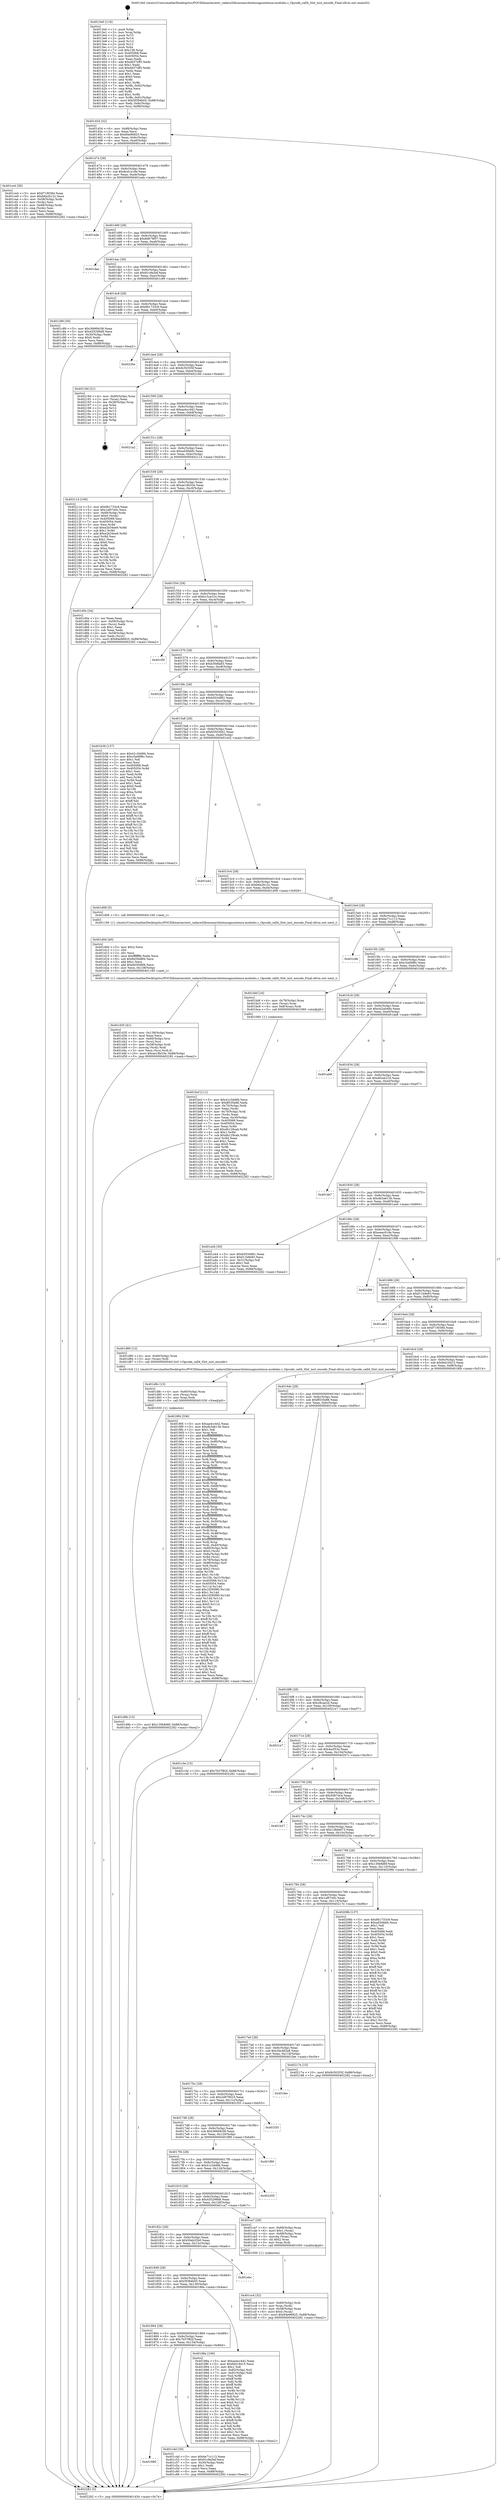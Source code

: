 digraph "0x4013e0" {
  label = "0x4013e0 (/mnt/c/Users/mathe/Desktop/tcc/POCII/binaries/extr_radare2librasmarchxtensagnuxtensa-modules.c_Opcode_call4_Slot_inst_encode_Final-ollvm.out::main(0))"
  labelloc = "t"
  node[shape=record]

  Entry [label="",width=0.3,height=0.3,shape=circle,fillcolor=black,style=filled]
  "0x401454" [label="{
     0x401454 [32]\l
     | [instrs]\l
     &nbsp;&nbsp;0x401454 \<+6\>: mov -0x88(%rbp),%eax\l
     &nbsp;&nbsp;0x40145a \<+2\>: mov %eax,%ecx\l
     &nbsp;&nbsp;0x40145c \<+6\>: sub $0x84e96825,%ecx\l
     &nbsp;&nbsp;0x401462 \<+6\>: mov %eax,-0x9c(%rbp)\l
     &nbsp;&nbsp;0x401468 \<+6\>: mov %ecx,-0xa0(%rbp)\l
     &nbsp;&nbsp;0x40146e \<+6\>: je 0000000000401ce4 \<main+0x904\>\l
  }"]
  "0x401ce4" [label="{
     0x401ce4 [36]\l
     | [instrs]\l
     &nbsp;&nbsp;0x401ce4 \<+5\>: mov $0xf71f0384,%eax\l
     &nbsp;&nbsp;0x401ce9 \<+5\>: mov $0xb6a2b12c,%ecx\l
     &nbsp;&nbsp;0x401cee \<+4\>: mov -0x58(%rbp),%rdx\l
     &nbsp;&nbsp;0x401cf2 \<+2\>: mov (%rdx),%esi\l
     &nbsp;&nbsp;0x401cf4 \<+4\>: mov -0x68(%rbp),%rdx\l
     &nbsp;&nbsp;0x401cf8 \<+2\>: cmp (%rdx),%esi\l
     &nbsp;&nbsp;0x401cfa \<+3\>: cmovl %ecx,%eax\l
     &nbsp;&nbsp;0x401cfd \<+6\>: mov %eax,-0x88(%rbp)\l
     &nbsp;&nbsp;0x401d03 \<+5\>: jmp 0000000000402282 \<main+0xea2\>\l
  }"]
  "0x401474" [label="{
     0x401474 [28]\l
     | [instrs]\l
     &nbsp;&nbsp;0x401474 \<+5\>: jmp 0000000000401479 \<main+0x99\>\l
     &nbsp;&nbsp;0x401479 \<+6\>: mov -0x9c(%rbp),%eax\l
     &nbsp;&nbsp;0x40147f \<+5\>: sub $0x8cd1a18e,%eax\l
     &nbsp;&nbsp;0x401484 \<+6\>: mov %eax,-0xa4(%rbp)\l
     &nbsp;&nbsp;0x40148a \<+6\>: je 0000000000401eda \<main+0xafa\>\l
  }"]
  Exit [label="",width=0.3,height=0.3,shape=circle,fillcolor=black,style=filled,peripheries=2]
  "0x401eda" [label="{
     0x401eda\l
  }", style=dashed]
  "0x401490" [label="{
     0x401490 [28]\l
     | [instrs]\l
     &nbsp;&nbsp;0x401490 \<+5\>: jmp 0000000000401495 \<main+0xb5\>\l
     &nbsp;&nbsp;0x401495 \<+6\>: mov -0x9c(%rbp),%eax\l
     &nbsp;&nbsp;0x40149b \<+5\>: sub $0x8d678f57,%eax\l
     &nbsp;&nbsp;0x4014a0 \<+6\>: mov %eax,-0xa8(%rbp)\l
     &nbsp;&nbsp;0x4014a6 \<+6\>: je 0000000000401daa \<main+0x9ca\>\l
  }"]
  "0x401d9b" [label="{
     0x401d9b [15]\l
     | [instrs]\l
     &nbsp;&nbsp;0x401d9b \<+10\>: movl $0x130b8d6f,-0x88(%rbp)\l
     &nbsp;&nbsp;0x401da5 \<+5\>: jmp 0000000000402282 \<main+0xea2\>\l
  }"]
  "0x401daa" [label="{
     0x401daa\l
  }", style=dashed]
  "0x4014ac" [label="{
     0x4014ac [28]\l
     | [instrs]\l
     &nbsp;&nbsp;0x4014ac \<+5\>: jmp 00000000004014b1 \<main+0xd1\>\l
     &nbsp;&nbsp;0x4014b1 \<+6\>: mov -0x9c(%rbp),%eax\l
     &nbsp;&nbsp;0x4014b7 \<+5\>: sub $0x91c9a5ef,%eax\l
     &nbsp;&nbsp;0x4014bc \<+6\>: mov %eax,-0xac(%rbp)\l
     &nbsp;&nbsp;0x4014c2 \<+6\>: je 0000000000401c89 \<main+0x8a9\>\l
  }"]
  "0x401d8c" [label="{
     0x401d8c [15]\l
     | [instrs]\l
     &nbsp;&nbsp;0x401d8c \<+4\>: mov -0x60(%rbp),%rax\l
     &nbsp;&nbsp;0x401d90 \<+3\>: mov (%rax),%rax\l
     &nbsp;&nbsp;0x401d93 \<+3\>: mov %rax,%rdi\l
     &nbsp;&nbsp;0x401d96 \<+5\>: call 0000000000401030 \<free@plt\>\l
     | [calls]\l
     &nbsp;&nbsp;0x401030 \{1\} (unknown)\l
  }"]
  "0x401c89" [label="{
     0x401c89 [30]\l
     | [instrs]\l
     &nbsp;&nbsp;0x401c89 \<+5\>: mov $0x36669c58,%eax\l
     &nbsp;&nbsp;0x401c8e \<+5\>: mov $0x435299d8,%ecx\l
     &nbsp;&nbsp;0x401c93 \<+3\>: mov -0x30(%rbp),%edx\l
     &nbsp;&nbsp;0x401c96 \<+3\>: cmp $0x0,%edx\l
     &nbsp;&nbsp;0x401c99 \<+3\>: cmove %ecx,%eax\l
     &nbsp;&nbsp;0x401c9c \<+6\>: mov %eax,-0x88(%rbp)\l
     &nbsp;&nbsp;0x401ca2 \<+5\>: jmp 0000000000402282 \<main+0xea2\>\l
  }"]
  "0x4014c8" [label="{
     0x4014c8 [28]\l
     | [instrs]\l
     &nbsp;&nbsp;0x4014c8 \<+5\>: jmp 00000000004014cd \<main+0xed\>\l
     &nbsp;&nbsp;0x4014cd \<+6\>: mov -0x9c(%rbp),%eax\l
     &nbsp;&nbsp;0x4014d3 \<+5\>: sub $0x9b1733c9,%eax\l
     &nbsp;&nbsp;0x4014d8 \<+6\>: mov %eax,-0xb0(%rbp)\l
     &nbsp;&nbsp;0x4014de \<+6\>: je 000000000040226e \<main+0xe8e\>\l
  }"]
  "0x401d35" [label="{
     0x401d35 [41]\l
     | [instrs]\l
     &nbsp;&nbsp;0x401d35 \<+6\>: mov -0x138(%rbp),%ecx\l
     &nbsp;&nbsp;0x401d3b \<+3\>: imul %eax,%ecx\l
     &nbsp;&nbsp;0x401d3e \<+4\>: mov -0x60(%rbp),%rsi\l
     &nbsp;&nbsp;0x401d42 \<+3\>: mov (%rsi),%rsi\l
     &nbsp;&nbsp;0x401d45 \<+4\>: mov -0x58(%rbp),%rdi\l
     &nbsp;&nbsp;0x401d49 \<+3\>: movslq (%rdi),%rdi\l
     &nbsp;&nbsp;0x401d4c \<+3\>: mov %ecx,(%rsi,%rdi,4)\l
     &nbsp;&nbsp;0x401d4f \<+10\>: movl $0xae18b33e,-0x88(%rbp)\l
     &nbsp;&nbsp;0x401d59 \<+5\>: jmp 0000000000402282 \<main+0xea2\>\l
  }"]
  "0x40226e" [label="{
     0x40226e\l
  }", style=dashed]
  "0x4014e4" [label="{
     0x4014e4 [28]\l
     | [instrs]\l
     &nbsp;&nbsp;0x4014e4 \<+5\>: jmp 00000000004014e9 \<main+0x109\>\l
     &nbsp;&nbsp;0x4014e9 \<+6\>: mov -0x9c(%rbp),%eax\l
     &nbsp;&nbsp;0x4014ef \<+5\>: sub $0x9c50355f,%eax\l
     &nbsp;&nbsp;0x4014f4 \<+6\>: mov %eax,-0xb4(%rbp)\l
     &nbsp;&nbsp;0x4014fa \<+6\>: je 000000000040218d \<main+0xdad\>\l
  }"]
  "0x401d0d" [label="{
     0x401d0d [40]\l
     | [instrs]\l
     &nbsp;&nbsp;0x401d0d \<+5\>: mov $0x2,%ecx\l
     &nbsp;&nbsp;0x401d12 \<+1\>: cltd\l
     &nbsp;&nbsp;0x401d13 \<+2\>: idiv %ecx\l
     &nbsp;&nbsp;0x401d15 \<+6\>: imul $0xfffffffe,%edx,%ecx\l
     &nbsp;&nbsp;0x401d1b \<+6\>: sub $0x6d30d8f4,%ecx\l
     &nbsp;&nbsp;0x401d21 \<+3\>: add $0x1,%ecx\l
     &nbsp;&nbsp;0x401d24 \<+6\>: add $0x6d30d8f4,%ecx\l
     &nbsp;&nbsp;0x401d2a \<+6\>: mov %ecx,-0x138(%rbp)\l
     &nbsp;&nbsp;0x401d30 \<+5\>: call 0000000000401160 \<next_i\>\l
     | [calls]\l
     &nbsp;&nbsp;0x401160 \{1\} (/mnt/c/Users/mathe/Desktop/tcc/POCII/binaries/extr_radare2librasmarchxtensagnuxtensa-modules.c_Opcode_call4_Slot_inst_encode_Final-ollvm.out::next_i)\l
  }"]
  "0x40218d" [label="{
     0x40218d [21]\l
     | [instrs]\l
     &nbsp;&nbsp;0x40218d \<+4\>: mov -0x80(%rbp),%rax\l
     &nbsp;&nbsp;0x402191 \<+2\>: mov (%rax),%eax\l
     &nbsp;&nbsp;0x402193 \<+4\>: lea -0x28(%rbp),%rsp\l
     &nbsp;&nbsp;0x402197 \<+1\>: pop %rbx\l
     &nbsp;&nbsp;0x402198 \<+2\>: pop %r12\l
     &nbsp;&nbsp;0x40219a \<+2\>: pop %r13\l
     &nbsp;&nbsp;0x40219c \<+2\>: pop %r14\l
     &nbsp;&nbsp;0x40219e \<+2\>: pop %r15\l
     &nbsp;&nbsp;0x4021a0 \<+1\>: pop %rbp\l
     &nbsp;&nbsp;0x4021a1 \<+1\>: ret\l
  }"]
  "0x401500" [label="{
     0x401500 [28]\l
     | [instrs]\l
     &nbsp;&nbsp;0x401500 \<+5\>: jmp 0000000000401505 \<main+0x125\>\l
     &nbsp;&nbsp;0x401505 \<+6\>: mov -0x9c(%rbp),%eax\l
     &nbsp;&nbsp;0x40150b \<+5\>: sub $0xaa4cc442,%eax\l
     &nbsp;&nbsp;0x401510 \<+6\>: mov %eax,-0xb8(%rbp)\l
     &nbsp;&nbsp;0x401516 \<+6\>: je 00000000004021a2 \<main+0xdc2\>\l
  }"]
  "0x401cc4" [label="{
     0x401cc4 [32]\l
     | [instrs]\l
     &nbsp;&nbsp;0x401cc4 \<+4\>: mov -0x60(%rbp),%rdi\l
     &nbsp;&nbsp;0x401cc8 \<+3\>: mov %rax,(%rdi)\l
     &nbsp;&nbsp;0x401ccb \<+4\>: mov -0x58(%rbp),%rax\l
     &nbsp;&nbsp;0x401ccf \<+6\>: movl $0x0,(%rax)\l
     &nbsp;&nbsp;0x401cd5 \<+10\>: movl $0x84e96825,-0x88(%rbp)\l
     &nbsp;&nbsp;0x401cdf \<+5\>: jmp 0000000000402282 \<main+0xea2\>\l
  }"]
  "0x4021a2" [label="{
     0x4021a2\l
  }", style=dashed]
  "0x40151c" [label="{
     0x40151c [28]\l
     | [instrs]\l
     &nbsp;&nbsp;0x40151c \<+5\>: jmp 0000000000401521 \<main+0x141\>\l
     &nbsp;&nbsp;0x401521 \<+6\>: mov -0x9c(%rbp),%eax\l
     &nbsp;&nbsp;0x401527 \<+5\>: sub $0xad30bbfc,%eax\l
     &nbsp;&nbsp;0x40152c \<+6\>: mov %eax,-0xbc(%rbp)\l
     &nbsp;&nbsp;0x401532 \<+6\>: je 0000000000402114 \<main+0xd34\>\l
  }"]
  "0x401880" [label="{
     0x401880\l
  }", style=dashed]
  "0x402114" [label="{
     0x402114 [106]\l
     | [instrs]\l
     &nbsp;&nbsp;0x402114 \<+5\>: mov $0x9b1733c9,%eax\l
     &nbsp;&nbsp;0x402119 \<+5\>: mov $0x1af07e0c,%ecx\l
     &nbsp;&nbsp;0x40211e \<+4\>: mov -0x80(%rbp),%rdx\l
     &nbsp;&nbsp;0x402122 \<+6\>: movl $0x0,(%rdx)\l
     &nbsp;&nbsp;0x402128 \<+7\>: mov 0x405068,%esi\l
     &nbsp;&nbsp;0x40212f \<+7\>: mov 0x405054,%edi\l
     &nbsp;&nbsp;0x402136 \<+3\>: mov %esi,%r8d\l
     &nbsp;&nbsp;0x402139 \<+7\>: sub $0xe2b34ee9,%r8d\l
     &nbsp;&nbsp;0x402140 \<+4\>: sub $0x1,%r8d\l
     &nbsp;&nbsp;0x402144 \<+7\>: add $0xe2b34ee9,%r8d\l
     &nbsp;&nbsp;0x40214b \<+4\>: imul %r8d,%esi\l
     &nbsp;&nbsp;0x40214f \<+3\>: and $0x1,%esi\l
     &nbsp;&nbsp;0x402152 \<+3\>: cmp $0x0,%esi\l
     &nbsp;&nbsp;0x402155 \<+4\>: sete %r9b\l
     &nbsp;&nbsp;0x402159 \<+3\>: cmp $0xa,%edi\l
     &nbsp;&nbsp;0x40215c \<+4\>: setl %r10b\l
     &nbsp;&nbsp;0x402160 \<+3\>: mov %r9b,%r11b\l
     &nbsp;&nbsp;0x402163 \<+3\>: and %r10b,%r11b\l
     &nbsp;&nbsp;0x402166 \<+3\>: xor %r10b,%r9b\l
     &nbsp;&nbsp;0x402169 \<+3\>: or %r9b,%r11b\l
     &nbsp;&nbsp;0x40216c \<+4\>: test $0x1,%r11b\l
     &nbsp;&nbsp;0x402170 \<+3\>: cmovne %ecx,%eax\l
     &nbsp;&nbsp;0x402173 \<+6\>: mov %eax,-0x88(%rbp)\l
     &nbsp;&nbsp;0x402179 \<+5\>: jmp 0000000000402282 \<main+0xea2\>\l
  }"]
  "0x401538" [label="{
     0x401538 [28]\l
     | [instrs]\l
     &nbsp;&nbsp;0x401538 \<+5\>: jmp 000000000040153d \<main+0x15d\>\l
     &nbsp;&nbsp;0x40153d \<+6\>: mov -0x9c(%rbp),%eax\l
     &nbsp;&nbsp;0x401543 \<+5\>: sub $0xae18b33e,%eax\l
     &nbsp;&nbsp;0x401548 \<+6\>: mov %eax,-0xc0(%rbp)\l
     &nbsp;&nbsp;0x40154e \<+6\>: je 0000000000401d5e \<main+0x97e\>\l
  }"]
  "0x401c4d" [label="{
     0x401c4d [30]\l
     | [instrs]\l
     &nbsp;&nbsp;0x401c4d \<+5\>: mov $0xbe71c113,%eax\l
     &nbsp;&nbsp;0x401c52 \<+5\>: mov $0x91c9a5ef,%ecx\l
     &nbsp;&nbsp;0x401c57 \<+3\>: mov -0x30(%rbp),%edx\l
     &nbsp;&nbsp;0x401c5a \<+3\>: cmp $0x1,%edx\l
     &nbsp;&nbsp;0x401c5d \<+3\>: cmovl %ecx,%eax\l
     &nbsp;&nbsp;0x401c60 \<+6\>: mov %eax,-0x88(%rbp)\l
     &nbsp;&nbsp;0x401c66 \<+5\>: jmp 0000000000402282 \<main+0xea2\>\l
  }"]
  "0x401d5e" [label="{
     0x401d5e [34]\l
     | [instrs]\l
     &nbsp;&nbsp;0x401d5e \<+2\>: xor %eax,%eax\l
     &nbsp;&nbsp;0x401d60 \<+4\>: mov -0x58(%rbp),%rcx\l
     &nbsp;&nbsp;0x401d64 \<+2\>: mov (%rcx),%edx\l
     &nbsp;&nbsp;0x401d66 \<+3\>: sub $0x1,%eax\l
     &nbsp;&nbsp;0x401d69 \<+2\>: sub %eax,%edx\l
     &nbsp;&nbsp;0x401d6b \<+4\>: mov -0x58(%rbp),%rcx\l
     &nbsp;&nbsp;0x401d6f \<+2\>: mov %edx,(%rcx)\l
     &nbsp;&nbsp;0x401d71 \<+10\>: movl $0x84e96825,-0x88(%rbp)\l
     &nbsp;&nbsp;0x401d7b \<+5\>: jmp 0000000000402282 \<main+0xea2\>\l
  }"]
  "0x401554" [label="{
     0x401554 [28]\l
     | [instrs]\l
     &nbsp;&nbsp;0x401554 \<+5\>: jmp 0000000000401559 \<main+0x179\>\l
     &nbsp;&nbsp;0x401559 \<+6\>: mov -0x9c(%rbp),%eax\l
     &nbsp;&nbsp;0x40155f \<+5\>: sub $0xb15ca31e,%eax\l
     &nbsp;&nbsp;0x401564 \<+6\>: mov %eax,-0xc4(%rbp)\l
     &nbsp;&nbsp;0x40156a \<+6\>: je 0000000000401f5f \<main+0xb7f\>\l
  }"]
  "0x401bcf" [label="{
     0x401bcf [111]\l
     | [instrs]\l
     &nbsp;&nbsp;0x401bcf \<+5\>: mov $0x41c3dd6b,%ecx\l
     &nbsp;&nbsp;0x401bd4 \<+5\>: mov $0xff335e88,%edx\l
     &nbsp;&nbsp;0x401bd9 \<+4\>: mov -0x70(%rbp),%rdi\l
     &nbsp;&nbsp;0x401bdd \<+2\>: mov %eax,(%rdi)\l
     &nbsp;&nbsp;0x401bdf \<+4\>: mov -0x70(%rbp),%rdi\l
     &nbsp;&nbsp;0x401be3 \<+2\>: mov (%rdi),%eax\l
     &nbsp;&nbsp;0x401be5 \<+3\>: mov %eax,-0x30(%rbp)\l
     &nbsp;&nbsp;0x401be8 \<+7\>: mov 0x405068,%eax\l
     &nbsp;&nbsp;0x401bef \<+7\>: mov 0x405054,%esi\l
     &nbsp;&nbsp;0x401bf6 \<+3\>: mov %eax,%r8d\l
     &nbsp;&nbsp;0x401bf9 \<+7\>: add $0xdb129cab,%r8d\l
     &nbsp;&nbsp;0x401c00 \<+4\>: sub $0x1,%r8d\l
     &nbsp;&nbsp;0x401c04 \<+7\>: sub $0xdb129cab,%r8d\l
     &nbsp;&nbsp;0x401c0b \<+4\>: imul %r8d,%eax\l
     &nbsp;&nbsp;0x401c0f \<+3\>: and $0x1,%eax\l
     &nbsp;&nbsp;0x401c12 \<+3\>: cmp $0x0,%eax\l
     &nbsp;&nbsp;0x401c15 \<+4\>: sete %r9b\l
     &nbsp;&nbsp;0x401c19 \<+3\>: cmp $0xa,%esi\l
     &nbsp;&nbsp;0x401c1c \<+4\>: setl %r10b\l
     &nbsp;&nbsp;0x401c20 \<+3\>: mov %r9b,%r11b\l
     &nbsp;&nbsp;0x401c23 \<+3\>: and %r10b,%r11b\l
     &nbsp;&nbsp;0x401c26 \<+3\>: xor %r10b,%r9b\l
     &nbsp;&nbsp;0x401c29 \<+3\>: or %r9b,%r11b\l
     &nbsp;&nbsp;0x401c2c \<+4\>: test $0x1,%r11b\l
     &nbsp;&nbsp;0x401c30 \<+3\>: cmovne %edx,%ecx\l
     &nbsp;&nbsp;0x401c33 \<+6\>: mov %ecx,-0x88(%rbp)\l
     &nbsp;&nbsp;0x401c39 \<+5\>: jmp 0000000000402282 \<main+0xea2\>\l
  }"]
  "0x401f5f" [label="{
     0x401f5f\l
  }", style=dashed]
  "0x401570" [label="{
     0x401570 [28]\l
     | [instrs]\l
     &nbsp;&nbsp;0x401570 \<+5\>: jmp 0000000000401575 \<main+0x195\>\l
     &nbsp;&nbsp;0x401575 \<+6\>: mov -0x9c(%rbp),%eax\l
     &nbsp;&nbsp;0x40157b \<+5\>: sub $0xb30dfad5,%eax\l
     &nbsp;&nbsp;0x401580 \<+6\>: mov %eax,-0xc8(%rbp)\l
     &nbsp;&nbsp;0x401586 \<+6\>: je 0000000000402235 \<main+0xe55\>\l
  }"]
  "0x4013e0" [label="{
     0x4013e0 [116]\l
     | [instrs]\l
     &nbsp;&nbsp;0x4013e0 \<+1\>: push %rbp\l
     &nbsp;&nbsp;0x4013e1 \<+3\>: mov %rsp,%rbp\l
     &nbsp;&nbsp;0x4013e4 \<+2\>: push %r15\l
     &nbsp;&nbsp;0x4013e6 \<+2\>: push %r14\l
     &nbsp;&nbsp;0x4013e8 \<+2\>: push %r13\l
     &nbsp;&nbsp;0x4013ea \<+2\>: push %r12\l
     &nbsp;&nbsp;0x4013ec \<+1\>: push %rbx\l
     &nbsp;&nbsp;0x4013ed \<+7\>: sub $0x138,%rsp\l
     &nbsp;&nbsp;0x4013f4 \<+7\>: mov 0x405068,%eax\l
     &nbsp;&nbsp;0x4013fb \<+7\>: mov 0x405054,%ecx\l
     &nbsp;&nbsp;0x401402 \<+2\>: mov %eax,%edx\l
     &nbsp;&nbsp;0x401404 \<+6\>: add $0xdd37cff3,%edx\l
     &nbsp;&nbsp;0x40140a \<+3\>: sub $0x1,%edx\l
     &nbsp;&nbsp;0x40140d \<+6\>: sub $0xdd37cff3,%edx\l
     &nbsp;&nbsp;0x401413 \<+3\>: imul %edx,%eax\l
     &nbsp;&nbsp;0x401416 \<+3\>: and $0x1,%eax\l
     &nbsp;&nbsp;0x401419 \<+3\>: cmp $0x0,%eax\l
     &nbsp;&nbsp;0x40141c \<+4\>: sete %r8b\l
     &nbsp;&nbsp;0x401420 \<+4\>: and $0x1,%r8b\l
     &nbsp;&nbsp;0x401424 \<+7\>: mov %r8b,-0x82(%rbp)\l
     &nbsp;&nbsp;0x40142b \<+3\>: cmp $0xa,%ecx\l
     &nbsp;&nbsp;0x40142e \<+4\>: setl %r8b\l
     &nbsp;&nbsp;0x401432 \<+4\>: and $0x1,%r8b\l
     &nbsp;&nbsp;0x401436 \<+7\>: mov %r8b,-0x81(%rbp)\l
     &nbsp;&nbsp;0x40143d \<+10\>: movl $0x5f384b05,-0x88(%rbp)\l
     &nbsp;&nbsp;0x401447 \<+6\>: mov %edi,-0x8c(%rbp)\l
     &nbsp;&nbsp;0x40144d \<+7\>: mov %rsi,-0x98(%rbp)\l
  }"]
  "0x402235" [label="{
     0x402235\l
  }", style=dashed]
  "0x40158c" [label="{
     0x40158c [28]\l
     | [instrs]\l
     &nbsp;&nbsp;0x40158c \<+5\>: jmp 0000000000401591 \<main+0x1b1\>\l
     &nbsp;&nbsp;0x401591 \<+6\>: mov -0x9c(%rbp),%eax\l
     &nbsp;&nbsp;0x401597 \<+5\>: sub $0xb5034881,%eax\l
     &nbsp;&nbsp;0x40159c \<+6\>: mov %eax,-0xcc(%rbp)\l
     &nbsp;&nbsp;0x4015a2 \<+6\>: je 0000000000401b36 \<main+0x756\>\l
  }"]
  "0x402282" [label="{
     0x402282 [5]\l
     | [instrs]\l
     &nbsp;&nbsp;0x402282 \<+5\>: jmp 0000000000401454 \<main+0x74\>\l
  }"]
  "0x401b36" [label="{
     0x401b36 [137]\l
     | [instrs]\l
     &nbsp;&nbsp;0x401b36 \<+5\>: mov $0x41c3dd6b,%eax\l
     &nbsp;&nbsp;0x401b3b \<+5\>: mov $0xc5a06f8c,%ecx\l
     &nbsp;&nbsp;0x401b40 \<+2\>: mov $0x1,%dl\l
     &nbsp;&nbsp;0x401b42 \<+2\>: xor %esi,%esi\l
     &nbsp;&nbsp;0x401b44 \<+7\>: mov 0x405068,%edi\l
     &nbsp;&nbsp;0x401b4b \<+8\>: mov 0x405054,%r8d\l
     &nbsp;&nbsp;0x401b53 \<+3\>: sub $0x1,%esi\l
     &nbsp;&nbsp;0x401b56 \<+3\>: mov %edi,%r9d\l
     &nbsp;&nbsp;0x401b59 \<+3\>: add %esi,%r9d\l
     &nbsp;&nbsp;0x401b5c \<+4\>: imul %r9d,%edi\l
     &nbsp;&nbsp;0x401b60 \<+3\>: and $0x1,%edi\l
     &nbsp;&nbsp;0x401b63 \<+3\>: cmp $0x0,%edi\l
     &nbsp;&nbsp;0x401b66 \<+4\>: sete %r10b\l
     &nbsp;&nbsp;0x401b6a \<+4\>: cmp $0xa,%r8d\l
     &nbsp;&nbsp;0x401b6e \<+4\>: setl %r11b\l
     &nbsp;&nbsp;0x401b72 \<+3\>: mov %r10b,%bl\l
     &nbsp;&nbsp;0x401b75 \<+3\>: xor $0xff,%bl\l
     &nbsp;&nbsp;0x401b78 \<+3\>: mov %r11b,%r14b\l
     &nbsp;&nbsp;0x401b7b \<+4\>: xor $0xff,%r14b\l
     &nbsp;&nbsp;0x401b7f \<+3\>: xor $0x1,%dl\l
     &nbsp;&nbsp;0x401b82 \<+3\>: mov %bl,%r15b\l
     &nbsp;&nbsp;0x401b85 \<+4\>: and $0xff,%r15b\l
     &nbsp;&nbsp;0x401b89 \<+3\>: and %dl,%r10b\l
     &nbsp;&nbsp;0x401b8c \<+3\>: mov %r14b,%r12b\l
     &nbsp;&nbsp;0x401b8f \<+4\>: and $0xff,%r12b\l
     &nbsp;&nbsp;0x401b93 \<+3\>: and %dl,%r11b\l
     &nbsp;&nbsp;0x401b96 \<+3\>: or %r10b,%r15b\l
     &nbsp;&nbsp;0x401b99 \<+3\>: or %r11b,%r12b\l
     &nbsp;&nbsp;0x401b9c \<+3\>: xor %r12b,%r15b\l
     &nbsp;&nbsp;0x401b9f \<+3\>: or %r14b,%bl\l
     &nbsp;&nbsp;0x401ba2 \<+3\>: xor $0xff,%bl\l
     &nbsp;&nbsp;0x401ba5 \<+3\>: or $0x1,%dl\l
     &nbsp;&nbsp;0x401ba8 \<+2\>: and %dl,%bl\l
     &nbsp;&nbsp;0x401baa \<+3\>: or %bl,%r15b\l
     &nbsp;&nbsp;0x401bad \<+4\>: test $0x1,%r15b\l
     &nbsp;&nbsp;0x401bb1 \<+3\>: cmovne %ecx,%eax\l
     &nbsp;&nbsp;0x401bb4 \<+6\>: mov %eax,-0x88(%rbp)\l
     &nbsp;&nbsp;0x401bba \<+5\>: jmp 0000000000402282 \<main+0xea2\>\l
  }"]
  "0x4015a8" [label="{
     0x4015a8 [28]\l
     | [instrs]\l
     &nbsp;&nbsp;0x4015a8 \<+5\>: jmp 00000000004015ad \<main+0x1cd\>\l
     &nbsp;&nbsp;0x4015ad \<+6\>: mov -0x9c(%rbp),%eax\l
     &nbsp;&nbsp;0x4015b3 \<+5\>: sub $0xb5502641,%eax\l
     &nbsp;&nbsp;0x4015b8 \<+6\>: mov %eax,-0xd0(%rbp)\l
     &nbsp;&nbsp;0x4015be \<+6\>: je 0000000000401e42 \<main+0xa62\>\l
  }"]
  "0x401864" [label="{
     0x401864 [28]\l
     | [instrs]\l
     &nbsp;&nbsp;0x401864 \<+5\>: jmp 0000000000401869 \<main+0x489\>\l
     &nbsp;&nbsp;0x401869 \<+6\>: mov -0x9c(%rbp),%eax\l
     &nbsp;&nbsp;0x40186f \<+5\>: sub $0x7b57f82f,%eax\l
     &nbsp;&nbsp;0x401874 \<+6\>: mov %eax,-0x134(%rbp)\l
     &nbsp;&nbsp;0x40187a \<+6\>: je 0000000000401c4d \<main+0x86d\>\l
  }"]
  "0x401e42" [label="{
     0x401e42\l
  }", style=dashed]
  "0x4015c4" [label="{
     0x4015c4 [28]\l
     | [instrs]\l
     &nbsp;&nbsp;0x4015c4 \<+5\>: jmp 00000000004015c9 \<main+0x1e9\>\l
     &nbsp;&nbsp;0x4015c9 \<+6\>: mov -0x9c(%rbp),%eax\l
     &nbsp;&nbsp;0x4015cf \<+5\>: sub $0xb6a2b12c,%eax\l
     &nbsp;&nbsp;0x4015d4 \<+6\>: mov %eax,-0xd4(%rbp)\l
     &nbsp;&nbsp;0x4015da \<+6\>: je 0000000000401d08 \<main+0x928\>\l
  }"]
  "0x40188a" [label="{
     0x40188a [106]\l
     | [instrs]\l
     &nbsp;&nbsp;0x40188a \<+5\>: mov $0xaa4cc442,%eax\l
     &nbsp;&nbsp;0x40188f \<+5\>: mov $0xfdd19415,%ecx\l
     &nbsp;&nbsp;0x401894 \<+2\>: mov $0x1,%dl\l
     &nbsp;&nbsp;0x401896 \<+7\>: mov -0x82(%rbp),%sil\l
     &nbsp;&nbsp;0x40189d \<+7\>: mov -0x81(%rbp),%dil\l
     &nbsp;&nbsp;0x4018a4 \<+3\>: mov %sil,%r8b\l
     &nbsp;&nbsp;0x4018a7 \<+4\>: xor $0xff,%r8b\l
     &nbsp;&nbsp;0x4018ab \<+3\>: mov %dil,%r9b\l
     &nbsp;&nbsp;0x4018ae \<+4\>: xor $0xff,%r9b\l
     &nbsp;&nbsp;0x4018b2 \<+3\>: xor $0x0,%dl\l
     &nbsp;&nbsp;0x4018b5 \<+3\>: mov %r8b,%r10b\l
     &nbsp;&nbsp;0x4018b8 \<+4\>: and $0x0,%r10b\l
     &nbsp;&nbsp;0x4018bc \<+3\>: and %dl,%sil\l
     &nbsp;&nbsp;0x4018bf \<+3\>: mov %r9b,%r11b\l
     &nbsp;&nbsp;0x4018c2 \<+4\>: and $0x0,%r11b\l
     &nbsp;&nbsp;0x4018c6 \<+3\>: and %dl,%dil\l
     &nbsp;&nbsp;0x4018c9 \<+3\>: or %sil,%r10b\l
     &nbsp;&nbsp;0x4018cc \<+3\>: or %dil,%r11b\l
     &nbsp;&nbsp;0x4018cf \<+3\>: xor %r11b,%r10b\l
     &nbsp;&nbsp;0x4018d2 \<+3\>: or %r9b,%r8b\l
     &nbsp;&nbsp;0x4018d5 \<+4\>: xor $0xff,%r8b\l
     &nbsp;&nbsp;0x4018d9 \<+3\>: or $0x0,%dl\l
     &nbsp;&nbsp;0x4018dc \<+3\>: and %dl,%r8b\l
     &nbsp;&nbsp;0x4018df \<+3\>: or %r8b,%r10b\l
     &nbsp;&nbsp;0x4018e2 \<+4\>: test $0x1,%r10b\l
     &nbsp;&nbsp;0x4018e6 \<+3\>: cmovne %ecx,%eax\l
     &nbsp;&nbsp;0x4018e9 \<+6\>: mov %eax,-0x88(%rbp)\l
     &nbsp;&nbsp;0x4018ef \<+5\>: jmp 0000000000402282 \<main+0xea2\>\l
  }"]
  "0x401d08" [label="{
     0x401d08 [5]\l
     | [instrs]\l
     &nbsp;&nbsp;0x401d08 \<+5\>: call 0000000000401160 \<next_i\>\l
     | [calls]\l
     &nbsp;&nbsp;0x401160 \{1\} (/mnt/c/Users/mathe/Desktop/tcc/POCII/binaries/extr_radare2librasmarchxtensagnuxtensa-modules.c_Opcode_call4_Slot_inst_encode_Final-ollvm.out::next_i)\l
  }"]
  "0x4015e0" [label="{
     0x4015e0 [28]\l
     | [instrs]\l
     &nbsp;&nbsp;0x4015e0 \<+5\>: jmp 00000000004015e5 \<main+0x205\>\l
     &nbsp;&nbsp;0x4015e5 \<+6\>: mov -0x9c(%rbp),%eax\l
     &nbsp;&nbsp;0x4015eb \<+5\>: sub $0xbe71c113,%eax\l
     &nbsp;&nbsp;0x4015f0 \<+6\>: mov %eax,-0xd8(%rbp)\l
     &nbsp;&nbsp;0x4015f6 \<+6\>: je 0000000000401c6b \<main+0x88b\>\l
  }"]
  "0x401848" [label="{
     0x401848 [28]\l
     | [instrs]\l
     &nbsp;&nbsp;0x401848 \<+5\>: jmp 000000000040184d \<main+0x46d\>\l
     &nbsp;&nbsp;0x40184d \<+6\>: mov -0x9c(%rbp),%eax\l
     &nbsp;&nbsp;0x401853 \<+5\>: sub $0x5f384b05,%eax\l
     &nbsp;&nbsp;0x401858 \<+6\>: mov %eax,-0x130(%rbp)\l
     &nbsp;&nbsp;0x40185e \<+6\>: je 000000000040188a \<main+0x4aa\>\l
  }"]
  "0x401c6b" [label="{
     0x401c6b\l
  }", style=dashed]
  "0x4015fc" [label="{
     0x4015fc [28]\l
     | [instrs]\l
     &nbsp;&nbsp;0x4015fc \<+5\>: jmp 0000000000401601 \<main+0x221\>\l
     &nbsp;&nbsp;0x401601 \<+6\>: mov -0x9c(%rbp),%eax\l
     &nbsp;&nbsp;0x401607 \<+5\>: sub $0xc5a06f8c,%eax\l
     &nbsp;&nbsp;0x40160c \<+6\>: mov %eax,-0xdc(%rbp)\l
     &nbsp;&nbsp;0x401612 \<+6\>: je 0000000000401bbf \<main+0x7df\>\l
  }"]
  "0x401ebc" [label="{
     0x401ebc\l
  }", style=dashed]
  "0x401bbf" [label="{
     0x401bbf [16]\l
     | [instrs]\l
     &nbsp;&nbsp;0x401bbf \<+4\>: mov -0x78(%rbp),%rax\l
     &nbsp;&nbsp;0x401bc3 \<+3\>: mov (%rax),%rax\l
     &nbsp;&nbsp;0x401bc6 \<+4\>: mov 0x8(%rax),%rdi\l
     &nbsp;&nbsp;0x401bca \<+5\>: call 0000000000401060 \<atoi@plt\>\l
     | [calls]\l
     &nbsp;&nbsp;0x401060 \{1\} (unknown)\l
  }"]
  "0x401618" [label="{
     0x401618 [28]\l
     | [instrs]\l
     &nbsp;&nbsp;0x401618 \<+5\>: jmp 000000000040161d \<main+0x23d\>\l
     &nbsp;&nbsp;0x40161d \<+6\>: mov -0x9c(%rbp),%eax\l
     &nbsp;&nbsp;0x401623 \<+5\>: sub $0xcb2a048a,%eax\l
     &nbsp;&nbsp;0x401628 \<+6\>: mov %eax,-0xe0(%rbp)\l
     &nbsp;&nbsp;0x40162e \<+6\>: je 0000000000401ab8 \<main+0x6d8\>\l
  }"]
  "0x40182c" [label="{
     0x40182c [28]\l
     | [instrs]\l
     &nbsp;&nbsp;0x40182c \<+5\>: jmp 0000000000401831 \<main+0x451\>\l
     &nbsp;&nbsp;0x401831 \<+6\>: mov -0x9c(%rbp),%eax\l
     &nbsp;&nbsp;0x401837 \<+5\>: sub $0x50eb32b0,%eax\l
     &nbsp;&nbsp;0x40183c \<+6\>: mov %eax,-0x12c(%rbp)\l
     &nbsp;&nbsp;0x401842 \<+6\>: je 0000000000401ebc \<main+0xadc\>\l
  }"]
  "0x401ab8" [label="{
     0x401ab8\l
  }", style=dashed]
  "0x401634" [label="{
     0x401634 [28]\l
     | [instrs]\l
     &nbsp;&nbsp;0x401634 \<+5\>: jmp 0000000000401639 \<main+0x259\>\l
     &nbsp;&nbsp;0x401639 \<+6\>: mov -0x9c(%rbp),%eax\l
     &nbsp;&nbsp;0x40163f \<+5\>: sub $0xd0ceb216,%eax\l
     &nbsp;&nbsp;0x401644 \<+6\>: mov %eax,-0xe4(%rbp)\l
     &nbsp;&nbsp;0x40164a \<+6\>: je 0000000000401de7 \<main+0xa07\>\l
  }"]
  "0x401ca7" [label="{
     0x401ca7 [29]\l
     | [instrs]\l
     &nbsp;&nbsp;0x401ca7 \<+4\>: mov -0x68(%rbp),%rax\l
     &nbsp;&nbsp;0x401cab \<+6\>: movl $0x1,(%rax)\l
     &nbsp;&nbsp;0x401cb1 \<+4\>: mov -0x68(%rbp),%rax\l
     &nbsp;&nbsp;0x401cb5 \<+3\>: movslq (%rax),%rax\l
     &nbsp;&nbsp;0x401cb8 \<+4\>: shl $0x2,%rax\l
     &nbsp;&nbsp;0x401cbc \<+3\>: mov %rax,%rdi\l
     &nbsp;&nbsp;0x401cbf \<+5\>: call 0000000000401050 \<malloc@plt\>\l
     | [calls]\l
     &nbsp;&nbsp;0x401050 \{1\} (unknown)\l
  }"]
  "0x401de7" [label="{
     0x401de7\l
  }", style=dashed]
  "0x401650" [label="{
     0x401650 [28]\l
     | [instrs]\l
     &nbsp;&nbsp;0x401650 \<+5\>: jmp 0000000000401655 \<main+0x275\>\l
     &nbsp;&nbsp;0x401655 \<+6\>: mov -0x9c(%rbp),%eax\l
     &nbsp;&nbsp;0x40165b \<+5\>: sub $0xdb3a613b,%eax\l
     &nbsp;&nbsp;0x401660 \<+6\>: mov %eax,-0xe8(%rbp)\l
     &nbsp;&nbsp;0x401666 \<+6\>: je 0000000000401a44 \<main+0x664\>\l
  }"]
  "0x401810" [label="{
     0x401810 [28]\l
     | [instrs]\l
     &nbsp;&nbsp;0x401810 \<+5\>: jmp 0000000000401815 \<main+0x435\>\l
     &nbsp;&nbsp;0x401815 \<+6\>: mov -0x9c(%rbp),%eax\l
     &nbsp;&nbsp;0x40181b \<+5\>: sub $0x435299d8,%eax\l
     &nbsp;&nbsp;0x401820 \<+6\>: mov %eax,-0x128(%rbp)\l
     &nbsp;&nbsp;0x401826 \<+6\>: je 0000000000401ca7 \<main+0x8c7\>\l
  }"]
  "0x401a44" [label="{
     0x401a44 [30]\l
     | [instrs]\l
     &nbsp;&nbsp;0x401a44 \<+5\>: mov $0xb5034881,%eax\l
     &nbsp;&nbsp;0x401a49 \<+5\>: mov $0xf11b9e93,%ecx\l
     &nbsp;&nbsp;0x401a4e \<+3\>: mov -0x31(%rbp),%dl\l
     &nbsp;&nbsp;0x401a51 \<+3\>: test $0x1,%dl\l
     &nbsp;&nbsp;0x401a54 \<+3\>: cmovne %ecx,%eax\l
     &nbsp;&nbsp;0x401a57 \<+6\>: mov %eax,-0x88(%rbp)\l
     &nbsp;&nbsp;0x401a5d \<+5\>: jmp 0000000000402282 \<main+0xea2\>\l
  }"]
  "0x40166c" [label="{
     0x40166c [28]\l
     | [instrs]\l
     &nbsp;&nbsp;0x40166c \<+5\>: jmp 0000000000401671 \<main+0x291\>\l
     &nbsp;&nbsp;0x401671 \<+6\>: mov -0x9c(%rbp),%eax\l
     &nbsp;&nbsp;0x401677 \<+5\>: sub $0xeeac01de,%eax\l
     &nbsp;&nbsp;0x40167c \<+6\>: mov %eax,-0xec(%rbp)\l
     &nbsp;&nbsp;0x401682 \<+6\>: je 0000000000401f98 \<main+0xbb8\>\l
  }"]
  "0x402205" [label="{
     0x402205\l
  }", style=dashed]
  "0x401f98" [label="{
     0x401f98\l
  }", style=dashed]
  "0x401688" [label="{
     0x401688 [28]\l
     | [instrs]\l
     &nbsp;&nbsp;0x401688 \<+5\>: jmp 000000000040168d \<main+0x2ad\>\l
     &nbsp;&nbsp;0x40168d \<+6\>: mov -0x9c(%rbp),%eax\l
     &nbsp;&nbsp;0x401693 \<+5\>: sub $0xf11b9e93,%eax\l
     &nbsp;&nbsp;0x401698 \<+6\>: mov %eax,-0xf0(%rbp)\l
     &nbsp;&nbsp;0x40169e \<+6\>: je 0000000000401a62 \<main+0x682\>\l
  }"]
  "0x4017f4" [label="{
     0x4017f4 [28]\l
     | [instrs]\l
     &nbsp;&nbsp;0x4017f4 \<+5\>: jmp 00000000004017f9 \<main+0x419\>\l
     &nbsp;&nbsp;0x4017f9 \<+6\>: mov -0x9c(%rbp),%eax\l
     &nbsp;&nbsp;0x4017ff \<+5\>: sub $0x41c3dd6b,%eax\l
     &nbsp;&nbsp;0x401804 \<+6\>: mov %eax,-0x124(%rbp)\l
     &nbsp;&nbsp;0x40180a \<+6\>: je 0000000000402205 \<main+0xe25\>\l
  }"]
  "0x401a62" [label="{
     0x401a62\l
  }", style=dashed]
  "0x4016a4" [label="{
     0x4016a4 [28]\l
     | [instrs]\l
     &nbsp;&nbsp;0x4016a4 \<+5\>: jmp 00000000004016a9 \<main+0x2c9\>\l
     &nbsp;&nbsp;0x4016a9 \<+6\>: mov -0x9c(%rbp),%eax\l
     &nbsp;&nbsp;0x4016af \<+5\>: sub $0xf71f0384,%eax\l
     &nbsp;&nbsp;0x4016b4 \<+6\>: mov %eax,-0xf4(%rbp)\l
     &nbsp;&nbsp;0x4016ba \<+6\>: je 0000000000401d80 \<main+0x9a0\>\l
  }"]
  "0x401f89" [label="{
     0x401f89\l
  }", style=dashed]
  "0x401d80" [label="{
     0x401d80 [12]\l
     | [instrs]\l
     &nbsp;&nbsp;0x401d80 \<+4\>: mov -0x60(%rbp),%rax\l
     &nbsp;&nbsp;0x401d84 \<+3\>: mov (%rax),%rdi\l
     &nbsp;&nbsp;0x401d87 \<+5\>: call 00000000004013c0 \<Opcode_call4_Slot_inst_encode\>\l
     | [calls]\l
     &nbsp;&nbsp;0x4013c0 \{1\} (/mnt/c/Users/mathe/Desktop/tcc/POCII/binaries/extr_radare2librasmarchxtensagnuxtensa-modules.c_Opcode_call4_Slot_inst_encode_Final-ollvm.out::Opcode_call4_Slot_inst_encode)\l
  }"]
  "0x4016c0" [label="{
     0x4016c0 [28]\l
     | [instrs]\l
     &nbsp;&nbsp;0x4016c0 \<+5\>: jmp 00000000004016c5 \<main+0x2e5\>\l
     &nbsp;&nbsp;0x4016c5 \<+6\>: mov -0x9c(%rbp),%eax\l
     &nbsp;&nbsp;0x4016cb \<+5\>: sub $0xfdd19415,%eax\l
     &nbsp;&nbsp;0x4016d0 \<+6\>: mov %eax,-0xf8(%rbp)\l
     &nbsp;&nbsp;0x4016d6 \<+6\>: je 00000000004018f4 \<main+0x514\>\l
  }"]
  "0x4017d8" [label="{
     0x4017d8 [28]\l
     | [instrs]\l
     &nbsp;&nbsp;0x4017d8 \<+5\>: jmp 00000000004017dd \<main+0x3fd\>\l
     &nbsp;&nbsp;0x4017dd \<+6\>: mov -0x9c(%rbp),%eax\l
     &nbsp;&nbsp;0x4017e3 \<+5\>: sub $0x36669c58,%eax\l
     &nbsp;&nbsp;0x4017e8 \<+6\>: mov %eax,-0x120(%rbp)\l
     &nbsp;&nbsp;0x4017ee \<+6\>: je 0000000000401f89 \<main+0xba9\>\l
  }"]
  "0x4018f4" [label="{
     0x4018f4 [336]\l
     | [instrs]\l
     &nbsp;&nbsp;0x4018f4 \<+5\>: mov $0xaa4cc442,%eax\l
     &nbsp;&nbsp;0x4018f9 \<+5\>: mov $0xdb3a613b,%ecx\l
     &nbsp;&nbsp;0x4018fe \<+2\>: mov $0x1,%dl\l
     &nbsp;&nbsp;0x401900 \<+3\>: mov %rsp,%rsi\l
     &nbsp;&nbsp;0x401903 \<+4\>: add $0xfffffffffffffff0,%rsi\l
     &nbsp;&nbsp;0x401907 \<+3\>: mov %rsi,%rsp\l
     &nbsp;&nbsp;0x40190a \<+4\>: mov %rsi,-0x80(%rbp)\l
     &nbsp;&nbsp;0x40190e \<+3\>: mov %rsp,%rsi\l
     &nbsp;&nbsp;0x401911 \<+4\>: add $0xfffffffffffffff0,%rsi\l
     &nbsp;&nbsp;0x401915 \<+3\>: mov %rsi,%rsp\l
     &nbsp;&nbsp;0x401918 \<+3\>: mov %rsp,%rdi\l
     &nbsp;&nbsp;0x40191b \<+4\>: add $0xfffffffffffffff0,%rdi\l
     &nbsp;&nbsp;0x40191f \<+3\>: mov %rdi,%rsp\l
     &nbsp;&nbsp;0x401922 \<+4\>: mov %rdi,-0x78(%rbp)\l
     &nbsp;&nbsp;0x401926 \<+3\>: mov %rsp,%rdi\l
     &nbsp;&nbsp;0x401929 \<+4\>: add $0xfffffffffffffff0,%rdi\l
     &nbsp;&nbsp;0x40192d \<+3\>: mov %rdi,%rsp\l
     &nbsp;&nbsp;0x401930 \<+4\>: mov %rdi,-0x70(%rbp)\l
     &nbsp;&nbsp;0x401934 \<+3\>: mov %rsp,%rdi\l
     &nbsp;&nbsp;0x401937 \<+4\>: add $0xfffffffffffffff0,%rdi\l
     &nbsp;&nbsp;0x40193b \<+3\>: mov %rdi,%rsp\l
     &nbsp;&nbsp;0x40193e \<+4\>: mov %rdi,-0x68(%rbp)\l
     &nbsp;&nbsp;0x401942 \<+3\>: mov %rsp,%rdi\l
     &nbsp;&nbsp;0x401945 \<+4\>: add $0xfffffffffffffff0,%rdi\l
     &nbsp;&nbsp;0x401949 \<+3\>: mov %rdi,%rsp\l
     &nbsp;&nbsp;0x40194c \<+4\>: mov %rdi,-0x60(%rbp)\l
     &nbsp;&nbsp;0x401950 \<+3\>: mov %rsp,%rdi\l
     &nbsp;&nbsp;0x401953 \<+4\>: add $0xfffffffffffffff0,%rdi\l
     &nbsp;&nbsp;0x401957 \<+3\>: mov %rdi,%rsp\l
     &nbsp;&nbsp;0x40195a \<+4\>: mov %rdi,-0x58(%rbp)\l
     &nbsp;&nbsp;0x40195e \<+3\>: mov %rsp,%rdi\l
     &nbsp;&nbsp;0x401961 \<+4\>: add $0xfffffffffffffff0,%rdi\l
     &nbsp;&nbsp;0x401965 \<+3\>: mov %rdi,%rsp\l
     &nbsp;&nbsp;0x401968 \<+4\>: mov %rdi,-0x50(%rbp)\l
     &nbsp;&nbsp;0x40196c \<+3\>: mov %rsp,%rdi\l
     &nbsp;&nbsp;0x40196f \<+4\>: add $0xfffffffffffffff0,%rdi\l
     &nbsp;&nbsp;0x401973 \<+3\>: mov %rdi,%rsp\l
     &nbsp;&nbsp;0x401976 \<+4\>: mov %rdi,-0x48(%rbp)\l
     &nbsp;&nbsp;0x40197a \<+3\>: mov %rsp,%rdi\l
     &nbsp;&nbsp;0x40197d \<+4\>: add $0xfffffffffffffff0,%rdi\l
     &nbsp;&nbsp;0x401981 \<+3\>: mov %rdi,%rsp\l
     &nbsp;&nbsp;0x401984 \<+4\>: mov %rdi,-0x40(%rbp)\l
     &nbsp;&nbsp;0x401988 \<+4\>: mov -0x80(%rbp),%rdi\l
     &nbsp;&nbsp;0x40198c \<+6\>: movl $0x0,(%rdi)\l
     &nbsp;&nbsp;0x401992 \<+7\>: mov -0x8c(%rbp),%r8d\l
     &nbsp;&nbsp;0x401999 \<+3\>: mov %r8d,(%rsi)\l
     &nbsp;&nbsp;0x40199c \<+4\>: mov -0x78(%rbp),%rdi\l
     &nbsp;&nbsp;0x4019a0 \<+7\>: mov -0x98(%rbp),%r9\l
     &nbsp;&nbsp;0x4019a7 \<+3\>: mov %r9,(%rdi)\l
     &nbsp;&nbsp;0x4019aa \<+3\>: cmpl $0x2,(%rsi)\l
     &nbsp;&nbsp;0x4019ad \<+4\>: setne %r10b\l
     &nbsp;&nbsp;0x4019b1 \<+4\>: and $0x1,%r10b\l
     &nbsp;&nbsp;0x4019b5 \<+4\>: mov %r10b,-0x31(%rbp)\l
     &nbsp;&nbsp;0x4019b9 \<+8\>: mov 0x405068,%r11d\l
     &nbsp;&nbsp;0x4019c1 \<+7\>: mov 0x405054,%ebx\l
     &nbsp;&nbsp;0x4019c8 \<+3\>: mov %r11d,%r14d\l
     &nbsp;&nbsp;0x4019cb \<+7\>: add $0x1f295f90,%r14d\l
     &nbsp;&nbsp;0x4019d2 \<+4\>: sub $0x1,%r14d\l
     &nbsp;&nbsp;0x4019d6 \<+7\>: sub $0x1f295f90,%r14d\l
     &nbsp;&nbsp;0x4019dd \<+4\>: imul %r14d,%r11d\l
     &nbsp;&nbsp;0x4019e1 \<+4\>: and $0x1,%r11d\l
     &nbsp;&nbsp;0x4019e5 \<+4\>: cmp $0x0,%r11d\l
     &nbsp;&nbsp;0x4019e9 \<+4\>: sete %r10b\l
     &nbsp;&nbsp;0x4019ed \<+3\>: cmp $0xa,%ebx\l
     &nbsp;&nbsp;0x4019f0 \<+4\>: setl %r15b\l
     &nbsp;&nbsp;0x4019f4 \<+3\>: mov %r10b,%r12b\l
     &nbsp;&nbsp;0x4019f7 \<+4\>: xor $0xff,%r12b\l
     &nbsp;&nbsp;0x4019fb \<+3\>: mov %r15b,%r13b\l
     &nbsp;&nbsp;0x4019fe \<+4\>: xor $0xff,%r13b\l
     &nbsp;&nbsp;0x401a02 \<+3\>: xor $0x1,%dl\l
     &nbsp;&nbsp;0x401a05 \<+3\>: mov %r12b,%sil\l
     &nbsp;&nbsp;0x401a08 \<+4\>: and $0xff,%sil\l
     &nbsp;&nbsp;0x401a0c \<+3\>: and %dl,%r10b\l
     &nbsp;&nbsp;0x401a0f \<+3\>: mov %r13b,%dil\l
     &nbsp;&nbsp;0x401a12 \<+4\>: and $0xff,%dil\l
     &nbsp;&nbsp;0x401a16 \<+3\>: and %dl,%r15b\l
     &nbsp;&nbsp;0x401a19 \<+3\>: or %r10b,%sil\l
     &nbsp;&nbsp;0x401a1c \<+3\>: or %r15b,%dil\l
     &nbsp;&nbsp;0x401a1f \<+3\>: xor %dil,%sil\l
     &nbsp;&nbsp;0x401a22 \<+3\>: or %r13b,%r12b\l
     &nbsp;&nbsp;0x401a25 \<+4\>: xor $0xff,%r12b\l
     &nbsp;&nbsp;0x401a29 \<+3\>: or $0x1,%dl\l
     &nbsp;&nbsp;0x401a2c \<+3\>: and %dl,%r12b\l
     &nbsp;&nbsp;0x401a2f \<+3\>: or %r12b,%sil\l
     &nbsp;&nbsp;0x401a32 \<+4\>: test $0x1,%sil\l
     &nbsp;&nbsp;0x401a36 \<+3\>: cmovne %ecx,%eax\l
     &nbsp;&nbsp;0x401a39 \<+6\>: mov %eax,-0x88(%rbp)\l
     &nbsp;&nbsp;0x401a3f \<+5\>: jmp 0000000000402282 \<main+0xea2\>\l
  }"]
  "0x4016dc" [label="{
     0x4016dc [28]\l
     | [instrs]\l
     &nbsp;&nbsp;0x4016dc \<+5\>: jmp 00000000004016e1 \<main+0x301\>\l
     &nbsp;&nbsp;0x4016e1 \<+6\>: mov -0x9c(%rbp),%eax\l
     &nbsp;&nbsp;0x4016e7 \<+5\>: sub $0xff335e88,%eax\l
     &nbsp;&nbsp;0x4016ec \<+6\>: mov %eax,-0xfc(%rbp)\l
     &nbsp;&nbsp;0x4016f2 \<+6\>: je 0000000000401c3e \<main+0x85e\>\l
  }"]
  "0x401f35" [label="{
     0x401f35\l
  }", style=dashed]
  "0x401c3e" [label="{
     0x401c3e [15]\l
     | [instrs]\l
     &nbsp;&nbsp;0x401c3e \<+10\>: movl $0x7b57f82f,-0x88(%rbp)\l
     &nbsp;&nbsp;0x401c48 \<+5\>: jmp 0000000000402282 \<main+0xea2\>\l
  }"]
  "0x4016f8" [label="{
     0x4016f8 [28]\l
     | [instrs]\l
     &nbsp;&nbsp;0x4016f8 \<+5\>: jmp 00000000004016fd \<main+0x31d\>\l
     &nbsp;&nbsp;0x4016fd \<+6\>: mov -0x9c(%rbp),%eax\l
     &nbsp;&nbsp;0x401703 \<+5\>: sub $0x28cae2d,%eax\l
     &nbsp;&nbsp;0x401708 \<+6\>: mov %eax,-0x100(%rbp)\l
     &nbsp;&nbsp;0x40170e \<+6\>: je 00000000004021e7 \<main+0xe07\>\l
  }"]
  "0x4017bc" [label="{
     0x4017bc [28]\l
     | [instrs]\l
     &nbsp;&nbsp;0x4017bc \<+5\>: jmp 00000000004017c1 \<main+0x3e1\>\l
     &nbsp;&nbsp;0x4017c1 \<+6\>: mov -0x9c(%rbp),%eax\l
     &nbsp;&nbsp;0x4017c7 \<+5\>: sub $0x2d979023,%eax\l
     &nbsp;&nbsp;0x4017cc \<+6\>: mov %eax,-0x11c(%rbp)\l
     &nbsp;&nbsp;0x4017d2 \<+6\>: je 0000000000401f35 \<main+0xb55\>\l
  }"]
  "0x4021e7" [label="{
     0x4021e7\l
  }", style=dashed]
  "0x401714" [label="{
     0x401714 [28]\l
     | [instrs]\l
     &nbsp;&nbsp;0x401714 \<+5\>: jmp 0000000000401719 \<main+0x339\>\l
     &nbsp;&nbsp;0x401719 \<+6\>: mov -0x9c(%rbp),%eax\l
     &nbsp;&nbsp;0x40171f \<+5\>: sub $0x4acf53a,%eax\l
     &nbsp;&nbsp;0x401724 \<+6\>: mov %eax,-0x104(%rbp)\l
     &nbsp;&nbsp;0x40172a \<+6\>: je 000000000040207c \<main+0xc9c\>\l
  }"]
  "0x401fee" [label="{
     0x401fee\l
  }", style=dashed]
  "0x40207c" [label="{
     0x40207c\l
  }", style=dashed]
  "0x401730" [label="{
     0x401730 [28]\l
     | [instrs]\l
     &nbsp;&nbsp;0x401730 \<+5\>: jmp 0000000000401735 \<main+0x355\>\l
     &nbsp;&nbsp;0x401735 \<+6\>: mov -0x9c(%rbp),%eax\l
     &nbsp;&nbsp;0x40173b \<+5\>: sub $0x5067dc4,%eax\l
     &nbsp;&nbsp;0x401740 \<+6\>: mov %eax,-0x108(%rbp)\l
     &nbsp;&nbsp;0x401746 \<+6\>: je 0000000000401b27 \<main+0x747\>\l
  }"]
  "0x4017a0" [label="{
     0x4017a0 [28]\l
     | [instrs]\l
     &nbsp;&nbsp;0x4017a0 \<+5\>: jmp 00000000004017a5 \<main+0x3c5\>\l
     &nbsp;&nbsp;0x4017a5 \<+6\>: mov -0x9c(%rbp),%eax\l
     &nbsp;&nbsp;0x4017ab \<+5\>: sub $0x2bc482a8,%eax\l
     &nbsp;&nbsp;0x4017b0 \<+6\>: mov %eax,-0x118(%rbp)\l
     &nbsp;&nbsp;0x4017b6 \<+6\>: je 0000000000401fee \<main+0xc0e\>\l
  }"]
  "0x401b27" [label="{
     0x401b27\l
  }", style=dashed]
  "0x40174c" [label="{
     0x40174c [28]\l
     | [instrs]\l
     &nbsp;&nbsp;0x40174c \<+5\>: jmp 0000000000401751 \<main+0x371\>\l
     &nbsp;&nbsp;0x401751 \<+6\>: mov -0x9c(%rbp),%eax\l
     &nbsp;&nbsp;0x401757 \<+5\>: sub $0x128de673,%eax\l
     &nbsp;&nbsp;0x40175c \<+6\>: mov %eax,-0x10c(%rbp)\l
     &nbsp;&nbsp;0x401762 \<+6\>: je 000000000040225a \<main+0xe7a\>\l
  }"]
  "0x40217e" [label="{
     0x40217e [15]\l
     | [instrs]\l
     &nbsp;&nbsp;0x40217e \<+10\>: movl $0x9c50355f,-0x88(%rbp)\l
     &nbsp;&nbsp;0x402188 \<+5\>: jmp 0000000000402282 \<main+0xea2\>\l
  }"]
  "0x40225a" [label="{
     0x40225a\l
  }", style=dashed]
  "0x401768" [label="{
     0x401768 [28]\l
     | [instrs]\l
     &nbsp;&nbsp;0x401768 \<+5\>: jmp 000000000040176d \<main+0x38d\>\l
     &nbsp;&nbsp;0x40176d \<+6\>: mov -0x9c(%rbp),%eax\l
     &nbsp;&nbsp;0x401773 \<+5\>: sub $0x130b8d6f,%eax\l
     &nbsp;&nbsp;0x401778 \<+6\>: mov %eax,-0x110(%rbp)\l
     &nbsp;&nbsp;0x40177e \<+6\>: je 000000000040208b \<main+0xcab\>\l
  }"]
  "0x401784" [label="{
     0x401784 [28]\l
     | [instrs]\l
     &nbsp;&nbsp;0x401784 \<+5\>: jmp 0000000000401789 \<main+0x3a9\>\l
     &nbsp;&nbsp;0x401789 \<+6\>: mov -0x9c(%rbp),%eax\l
     &nbsp;&nbsp;0x40178f \<+5\>: sub $0x1af07e0c,%eax\l
     &nbsp;&nbsp;0x401794 \<+6\>: mov %eax,-0x114(%rbp)\l
     &nbsp;&nbsp;0x40179a \<+6\>: je 000000000040217e \<main+0xd9e\>\l
  }"]
  "0x40208b" [label="{
     0x40208b [137]\l
     | [instrs]\l
     &nbsp;&nbsp;0x40208b \<+5\>: mov $0x9b1733c9,%eax\l
     &nbsp;&nbsp;0x402090 \<+5\>: mov $0xad30bbfc,%ecx\l
     &nbsp;&nbsp;0x402095 \<+2\>: mov $0x1,%dl\l
     &nbsp;&nbsp;0x402097 \<+2\>: xor %esi,%esi\l
     &nbsp;&nbsp;0x402099 \<+7\>: mov 0x405068,%edi\l
     &nbsp;&nbsp;0x4020a0 \<+8\>: mov 0x405054,%r8d\l
     &nbsp;&nbsp;0x4020a8 \<+3\>: sub $0x1,%esi\l
     &nbsp;&nbsp;0x4020ab \<+3\>: mov %edi,%r9d\l
     &nbsp;&nbsp;0x4020ae \<+3\>: add %esi,%r9d\l
     &nbsp;&nbsp;0x4020b1 \<+4\>: imul %r9d,%edi\l
     &nbsp;&nbsp;0x4020b5 \<+3\>: and $0x1,%edi\l
     &nbsp;&nbsp;0x4020b8 \<+3\>: cmp $0x0,%edi\l
     &nbsp;&nbsp;0x4020bb \<+4\>: sete %r10b\l
     &nbsp;&nbsp;0x4020bf \<+4\>: cmp $0xa,%r8d\l
     &nbsp;&nbsp;0x4020c3 \<+4\>: setl %r11b\l
     &nbsp;&nbsp;0x4020c7 \<+3\>: mov %r10b,%bl\l
     &nbsp;&nbsp;0x4020ca \<+3\>: xor $0xff,%bl\l
     &nbsp;&nbsp;0x4020cd \<+3\>: mov %r11b,%r14b\l
     &nbsp;&nbsp;0x4020d0 \<+4\>: xor $0xff,%r14b\l
     &nbsp;&nbsp;0x4020d4 \<+3\>: xor $0x1,%dl\l
     &nbsp;&nbsp;0x4020d7 \<+3\>: mov %bl,%r15b\l
     &nbsp;&nbsp;0x4020da \<+4\>: and $0xff,%r15b\l
     &nbsp;&nbsp;0x4020de \<+3\>: and %dl,%r10b\l
     &nbsp;&nbsp;0x4020e1 \<+3\>: mov %r14b,%r12b\l
     &nbsp;&nbsp;0x4020e4 \<+4\>: and $0xff,%r12b\l
     &nbsp;&nbsp;0x4020e8 \<+3\>: and %dl,%r11b\l
     &nbsp;&nbsp;0x4020eb \<+3\>: or %r10b,%r15b\l
     &nbsp;&nbsp;0x4020ee \<+3\>: or %r11b,%r12b\l
     &nbsp;&nbsp;0x4020f1 \<+3\>: xor %r12b,%r15b\l
     &nbsp;&nbsp;0x4020f4 \<+3\>: or %r14b,%bl\l
     &nbsp;&nbsp;0x4020f7 \<+3\>: xor $0xff,%bl\l
     &nbsp;&nbsp;0x4020fa \<+3\>: or $0x1,%dl\l
     &nbsp;&nbsp;0x4020fd \<+2\>: and %dl,%bl\l
     &nbsp;&nbsp;0x4020ff \<+3\>: or %bl,%r15b\l
     &nbsp;&nbsp;0x402102 \<+4\>: test $0x1,%r15b\l
     &nbsp;&nbsp;0x402106 \<+3\>: cmovne %ecx,%eax\l
     &nbsp;&nbsp;0x402109 \<+6\>: mov %eax,-0x88(%rbp)\l
     &nbsp;&nbsp;0x40210f \<+5\>: jmp 0000000000402282 \<main+0xea2\>\l
  }"]
  Entry -> "0x4013e0" [label=" 1"]
  "0x401454" -> "0x401ce4" [label=" 2"]
  "0x401454" -> "0x401474" [label=" 16"]
  "0x40218d" -> Exit [label=" 1"]
  "0x401474" -> "0x401eda" [label=" 0"]
  "0x401474" -> "0x401490" [label=" 16"]
  "0x40217e" -> "0x402282" [label=" 1"]
  "0x401490" -> "0x401daa" [label=" 0"]
  "0x401490" -> "0x4014ac" [label=" 16"]
  "0x402114" -> "0x402282" [label=" 1"]
  "0x4014ac" -> "0x401c89" [label=" 1"]
  "0x4014ac" -> "0x4014c8" [label=" 15"]
  "0x40208b" -> "0x402282" [label=" 1"]
  "0x4014c8" -> "0x40226e" [label=" 0"]
  "0x4014c8" -> "0x4014e4" [label=" 15"]
  "0x401d9b" -> "0x402282" [label=" 1"]
  "0x4014e4" -> "0x40218d" [label=" 1"]
  "0x4014e4" -> "0x401500" [label=" 14"]
  "0x401d8c" -> "0x401d9b" [label=" 1"]
  "0x401500" -> "0x4021a2" [label=" 0"]
  "0x401500" -> "0x40151c" [label=" 14"]
  "0x401d80" -> "0x401d8c" [label=" 1"]
  "0x40151c" -> "0x402114" [label=" 1"]
  "0x40151c" -> "0x401538" [label=" 13"]
  "0x401d5e" -> "0x402282" [label=" 1"]
  "0x401538" -> "0x401d5e" [label=" 1"]
  "0x401538" -> "0x401554" [label=" 12"]
  "0x401d35" -> "0x402282" [label=" 1"]
  "0x401554" -> "0x401f5f" [label=" 0"]
  "0x401554" -> "0x401570" [label=" 12"]
  "0x401d08" -> "0x401d0d" [label=" 1"]
  "0x401570" -> "0x402235" [label=" 0"]
  "0x401570" -> "0x40158c" [label=" 12"]
  "0x401cc4" -> "0x402282" [label=" 1"]
  "0x40158c" -> "0x401b36" [label=" 1"]
  "0x40158c" -> "0x4015a8" [label=" 11"]
  "0x401ca7" -> "0x401cc4" [label=" 1"]
  "0x4015a8" -> "0x401e42" [label=" 0"]
  "0x4015a8" -> "0x4015c4" [label=" 11"]
  "0x401c89" -> "0x402282" [label=" 1"]
  "0x4015c4" -> "0x401d08" [label=" 1"]
  "0x4015c4" -> "0x4015e0" [label=" 10"]
  "0x401c4d" -> "0x402282" [label=" 1"]
  "0x4015e0" -> "0x401c6b" [label=" 0"]
  "0x4015e0" -> "0x4015fc" [label=" 10"]
  "0x401864" -> "0x401c4d" [label=" 1"]
  "0x4015fc" -> "0x401bbf" [label=" 1"]
  "0x4015fc" -> "0x401618" [label=" 9"]
  "0x401d0d" -> "0x401d35" [label=" 1"]
  "0x401618" -> "0x401ab8" [label=" 0"]
  "0x401618" -> "0x401634" [label=" 9"]
  "0x401bcf" -> "0x402282" [label=" 1"]
  "0x401634" -> "0x401de7" [label=" 0"]
  "0x401634" -> "0x401650" [label=" 9"]
  "0x401bbf" -> "0x401bcf" [label=" 1"]
  "0x401650" -> "0x401a44" [label=" 1"]
  "0x401650" -> "0x40166c" [label=" 8"]
  "0x401a44" -> "0x402282" [label=" 1"]
  "0x40166c" -> "0x401f98" [label=" 0"]
  "0x40166c" -> "0x401688" [label=" 8"]
  "0x4018f4" -> "0x402282" [label=" 1"]
  "0x401688" -> "0x401a62" [label=" 0"]
  "0x401688" -> "0x4016a4" [label=" 8"]
  "0x402282" -> "0x401454" [label=" 17"]
  "0x4016a4" -> "0x401d80" [label=" 1"]
  "0x4016a4" -> "0x4016c0" [label=" 7"]
  "0x4013e0" -> "0x401454" [label=" 1"]
  "0x4016c0" -> "0x4018f4" [label=" 1"]
  "0x4016c0" -> "0x4016dc" [label=" 6"]
  "0x401848" -> "0x401864" [label=" 1"]
  "0x4016dc" -> "0x401c3e" [label=" 1"]
  "0x4016dc" -> "0x4016f8" [label=" 5"]
  "0x401848" -> "0x40188a" [label=" 1"]
  "0x4016f8" -> "0x4021e7" [label=" 0"]
  "0x4016f8" -> "0x401714" [label=" 5"]
  "0x40182c" -> "0x401848" [label=" 2"]
  "0x401714" -> "0x40207c" [label=" 0"]
  "0x401714" -> "0x401730" [label=" 5"]
  "0x40182c" -> "0x401ebc" [label=" 0"]
  "0x401730" -> "0x401b27" [label=" 0"]
  "0x401730" -> "0x40174c" [label=" 5"]
  "0x401810" -> "0x40182c" [label=" 2"]
  "0x40174c" -> "0x40225a" [label=" 0"]
  "0x40174c" -> "0x401768" [label=" 5"]
  "0x401810" -> "0x401ca7" [label=" 1"]
  "0x401768" -> "0x40208b" [label=" 1"]
  "0x401768" -> "0x401784" [label=" 4"]
  "0x401b36" -> "0x402282" [label=" 1"]
  "0x401784" -> "0x40217e" [label=" 1"]
  "0x401784" -> "0x4017a0" [label=" 3"]
  "0x401c3e" -> "0x402282" [label=" 1"]
  "0x4017a0" -> "0x401fee" [label=" 0"]
  "0x4017a0" -> "0x4017bc" [label=" 3"]
  "0x401864" -> "0x401880" [label=" 0"]
  "0x4017bc" -> "0x401f35" [label=" 0"]
  "0x4017bc" -> "0x4017d8" [label=" 3"]
  "0x40188a" -> "0x402282" [label=" 1"]
  "0x4017d8" -> "0x401f89" [label=" 0"]
  "0x4017d8" -> "0x4017f4" [label=" 3"]
  "0x401ce4" -> "0x402282" [label=" 2"]
  "0x4017f4" -> "0x402205" [label=" 0"]
  "0x4017f4" -> "0x401810" [label=" 3"]
}
